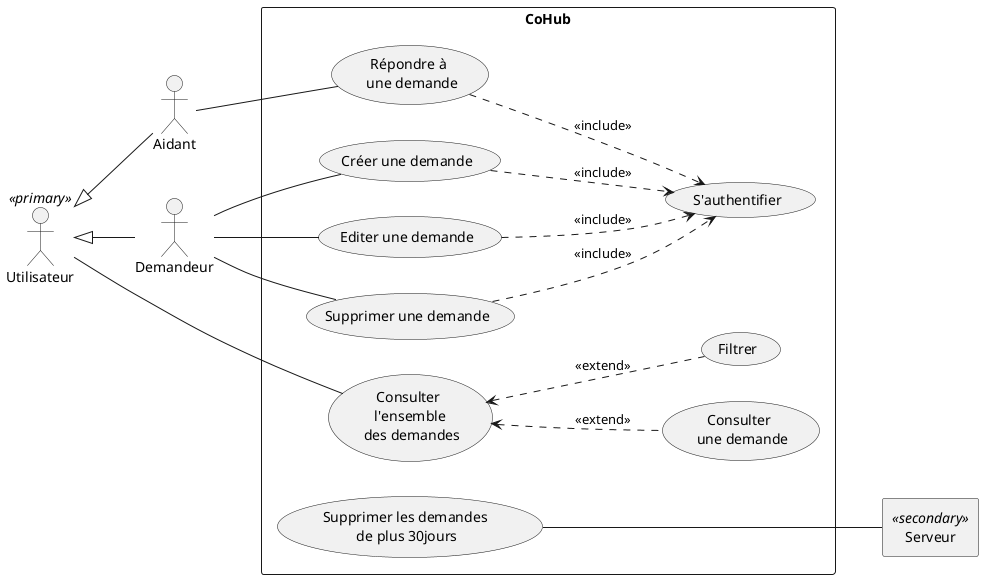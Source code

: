 @startuml
left to right direction
actor Utilisateur as "Utilisateur" <<primary>>
actor Aidant
actor Demandeur
agent Serveur as "Serveur" <<secondary>>

Utilisateur <|-- Aidant
Utilisateur <|-- Demandeur

rectangle "CoHub" {
    usecase UC1 as "Consulter \n l'ensemble \n des demandes"
    usecase UC2 as "Consulter \n une demande"
    usecase UC3 as "Filtrer"
    usecase UC5 as "Créer une demande"
    usecase UC6 as "Editer une demande"
    usecase UC7 as "Répondre à \n une demande"
    usecase UC8 as "S'authentifier"
    usecase UC9 as "Supprimer une demande"
    usecase UC10 as "Supprimer les demandes \n de plus 30jours " 

    Utilisateur -- (UC1)
    UC1 <.. UC2 : <<extend>>
    UC1 <.. UC3 : <<extend>>
    

    Demandeur -- UC5
    Demandeur -- UC9
    Demandeur -- UC6



    Aidant -- UC7
    UC7 ..> UC8 : <<include>>
    UC5 ..> UC8 : <<include>>
    UC6 ..> UC8 : <<include>>
    UC9 ..> UC8 : <<include>>

    UC10 --- Serveur
}
@enduml
